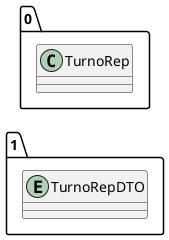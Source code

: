 @startuml 
allow_mixing
left to right direction
package "1"{
entity TurnoRepDTO

}
package "0"{
class TurnoRep
}
@enduml